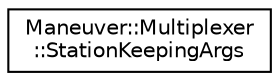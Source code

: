 digraph "Graphical Class Hierarchy"
{
  edge [fontname="Helvetica",fontsize="10",labelfontname="Helvetica",labelfontsize="10"];
  node [fontname="Helvetica",fontsize="10",shape=record];
  rankdir="LR";
  Node0 [label="Maneuver::Multiplexer\l::StationKeepingArgs",height=0.2,width=0.4,color="black", fillcolor="white", style="filled",URL="$struct_maneuver_1_1_multiplexer_1_1_station_keeping_args.html"];
}

